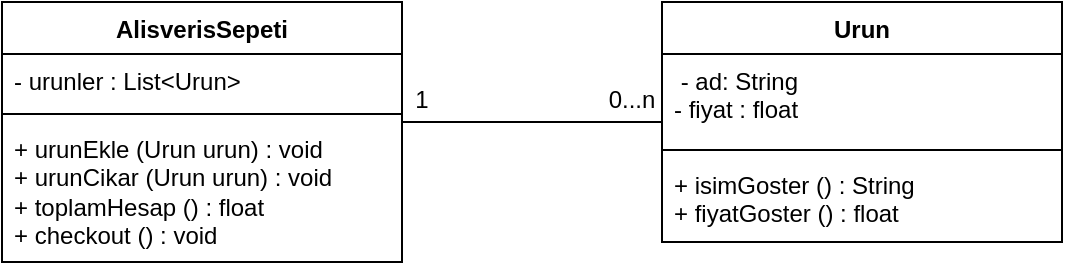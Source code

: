 <mxfile version="23.1.5" type="device">
  <diagram name="Page-1" id="_lHFK9mJeEnII1eV3_DB">
    <mxGraphModel dx="794" dy="519" grid="1" gridSize="10" guides="1" tooltips="1" connect="1" arrows="1" fold="1" page="1" pageScale="1" pageWidth="850" pageHeight="1100" math="0" shadow="0">
      <root>
        <mxCell id="0" />
        <mxCell id="1" parent="0" />
        <mxCell id="gWijJkc0o5uEcv7g3V4_-1" value="AlisverisSepeti" style="swimlane;fontStyle=1;align=center;verticalAlign=top;childLayout=stackLayout;horizontal=1;startSize=26;horizontalStack=0;resizeParent=1;resizeParentMax=0;resizeLast=0;collapsible=1;marginBottom=0;whiteSpace=wrap;html=1;" vertex="1" parent="1">
          <mxGeometry x="80" y="59" width="200" height="130" as="geometry" />
        </mxCell>
        <mxCell id="gWijJkc0o5uEcv7g3V4_-2" value="- urunler : List&amp;lt;Urun&amp;gt;" style="text;strokeColor=none;fillColor=none;align=left;verticalAlign=top;spacingLeft=4;spacingRight=4;overflow=hidden;rotatable=0;points=[[0,0.5],[1,0.5]];portConstraint=eastwest;whiteSpace=wrap;html=1;" vertex="1" parent="gWijJkc0o5uEcv7g3V4_-1">
          <mxGeometry y="26" width="200" height="26" as="geometry" />
        </mxCell>
        <mxCell id="gWijJkc0o5uEcv7g3V4_-3" value="" style="line;strokeWidth=1;fillColor=none;align=left;verticalAlign=middle;spacingTop=-1;spacingLeft=3;spacingRight=3;rotatable=0;labelPosition=right;points=[];portConstraint=eastwest;strokeColor=inherit;" vertex="1" parent="gWijJkc0o5uEcv7g3V4_-1">
          <mxGeometry y="52" width="200" height="8" as="geometry" />
        </mxCell>
        <mxCell id="gWijJkc0o5uEcv7g3V4_-4" value="+ urunEkle (Urun urun) : void&lt;br&gt;+ urunCikar (Urun urun) : void&lt;br&gt;+ toplamHesap () : float&lt;br&gt;+ checkout () : void" style="text;strokeColor=none;fillColor=none;align=left;verticalAlign=top;spacingLeft=4;spacingRight=4;overflow=hidden;rotatable=0;points=[[0,0.5],[1,0.5]];portConstraint=eastwest;whiteSpace=wrap;html=1;" vertex="1" parent="gWijJkc0o5uEcv7g3V4_-1">
          <mxGeometry y="60" width="200" height="70" as="geometry" />
        </mxCell>
        <mxCell id="gWijJkc0o5uEcv7g3V4_-6" value="Urun" style="swimlane;fontStyle=1;align=center;verticalAlign=top;childLayout=stackLayout;horizontal=1;startSize=26;horizontalStack=0;resizeParent=1;resizeParentMax=0;resizeLast=0;collapsible=1;marginBottom=0;whiteSpace=wrap;html=1;" vertex="1" parent="1">
          <mxGeometry x="410" y="59" width="200" height="120" as="geometry" />
        </mxCell>
        <mxCell id="gWijJkc0o5uEcv7g3V4_-7" value="&amp;nbsp;- ad: String&lt;br&gt;- fiyat : float" style="text;strokeColor=none;fillColor=none;align=left;verticalAlign=top;spacingLeft=4;spacingRight=4;overflow=hidden;rotatable=0;points=[[0,0.5],[1,0.5]];portConstraint=eastwest;whiteSpace=wrap;html=1;" vertex="1" parent="gWijJkc0o5uEcv7g3V4_-6">
          <mxGeometry y="26" width="200" height="44" as="geometry" />
        </mxCell>
        <mxCell id="gWijJkc0o5uEcv7g3V4_-8" value="" style="line;strokeWidth=1;fillColor=none;align=left;verticalAlign=middle;spacingTop=-1;spacingLeft=3;spacingRight=3;rotatable=0;labelPosition=right;points=[];portConstraint=eastwest;strokeColor=inherit;" vertex="1" parent="gWijJkc0o5uEcv7g3V4_-6">
          <mxGeometry y="70" width="200" height="8" as="geometry" />
        </mxCell>
        <mxCell id="gWijJkc0o5uEcv7g3V4_-9" value="+ isimGoster () : String&lt;br&gt;+ fiyatGoster () : float" style="text;strokeColor=none;fillColor=none;align=left;verticalAlign=top;spacingLeft=4;spacingRight=4;overflow=hidden;rotatable=0;points=[[0,0.5],[1,0.5]];portConstraint=eastwest;whiteSpace=wrap;html=1;" vertex="1" parent="gWijJkc0o5uEcv7g3V4_-6">
          <mxGeometry y="78" width="200" height="42" as="geometry" />
        </mxCell>
        <mxCell id="gWijJkc0o5uEcv7g3V4_-10" value="" style="line;strokeWidth=1;fillColor=none;align=left;verticalAlign=middle;spacingTop=-1;spacingLeft=3;spacingRight=3;rotatable=0;labelPosition=right;points=[];portConstraint=eastwest;strokeColor=inherit;" vertex="1" parent="1">
          <mxGeometry x="280" y="115" width="130" height="8" as="geometry" />
        </mxCell>
        <mxCell id="gWijJkc0o5uEcv7g3V4_-11" value="1" style="text;html=1;align=center;verticalAlign=middle;whiteSpace=wrap;rounded=0;" vertex="1" parent="1">
          <mxGeometry x="260" y="93" width="60" height="30" as="geometry" />
        </mxCell>
        <mxCell id="gWijJkc0o5uEcv7g3V4_-12" value="0...n" style="text;html=1;align=center;verticalAlign=middle;whiteSpace=wrap;rounded=0;" vertex="1" parent="1">
          <mxGeometry x="365" y="93" width="60" height="30" as="geometry" />
        </mxCell>
      </root>
    </mxGraphModel>
  </diagram>
</mxfile>
